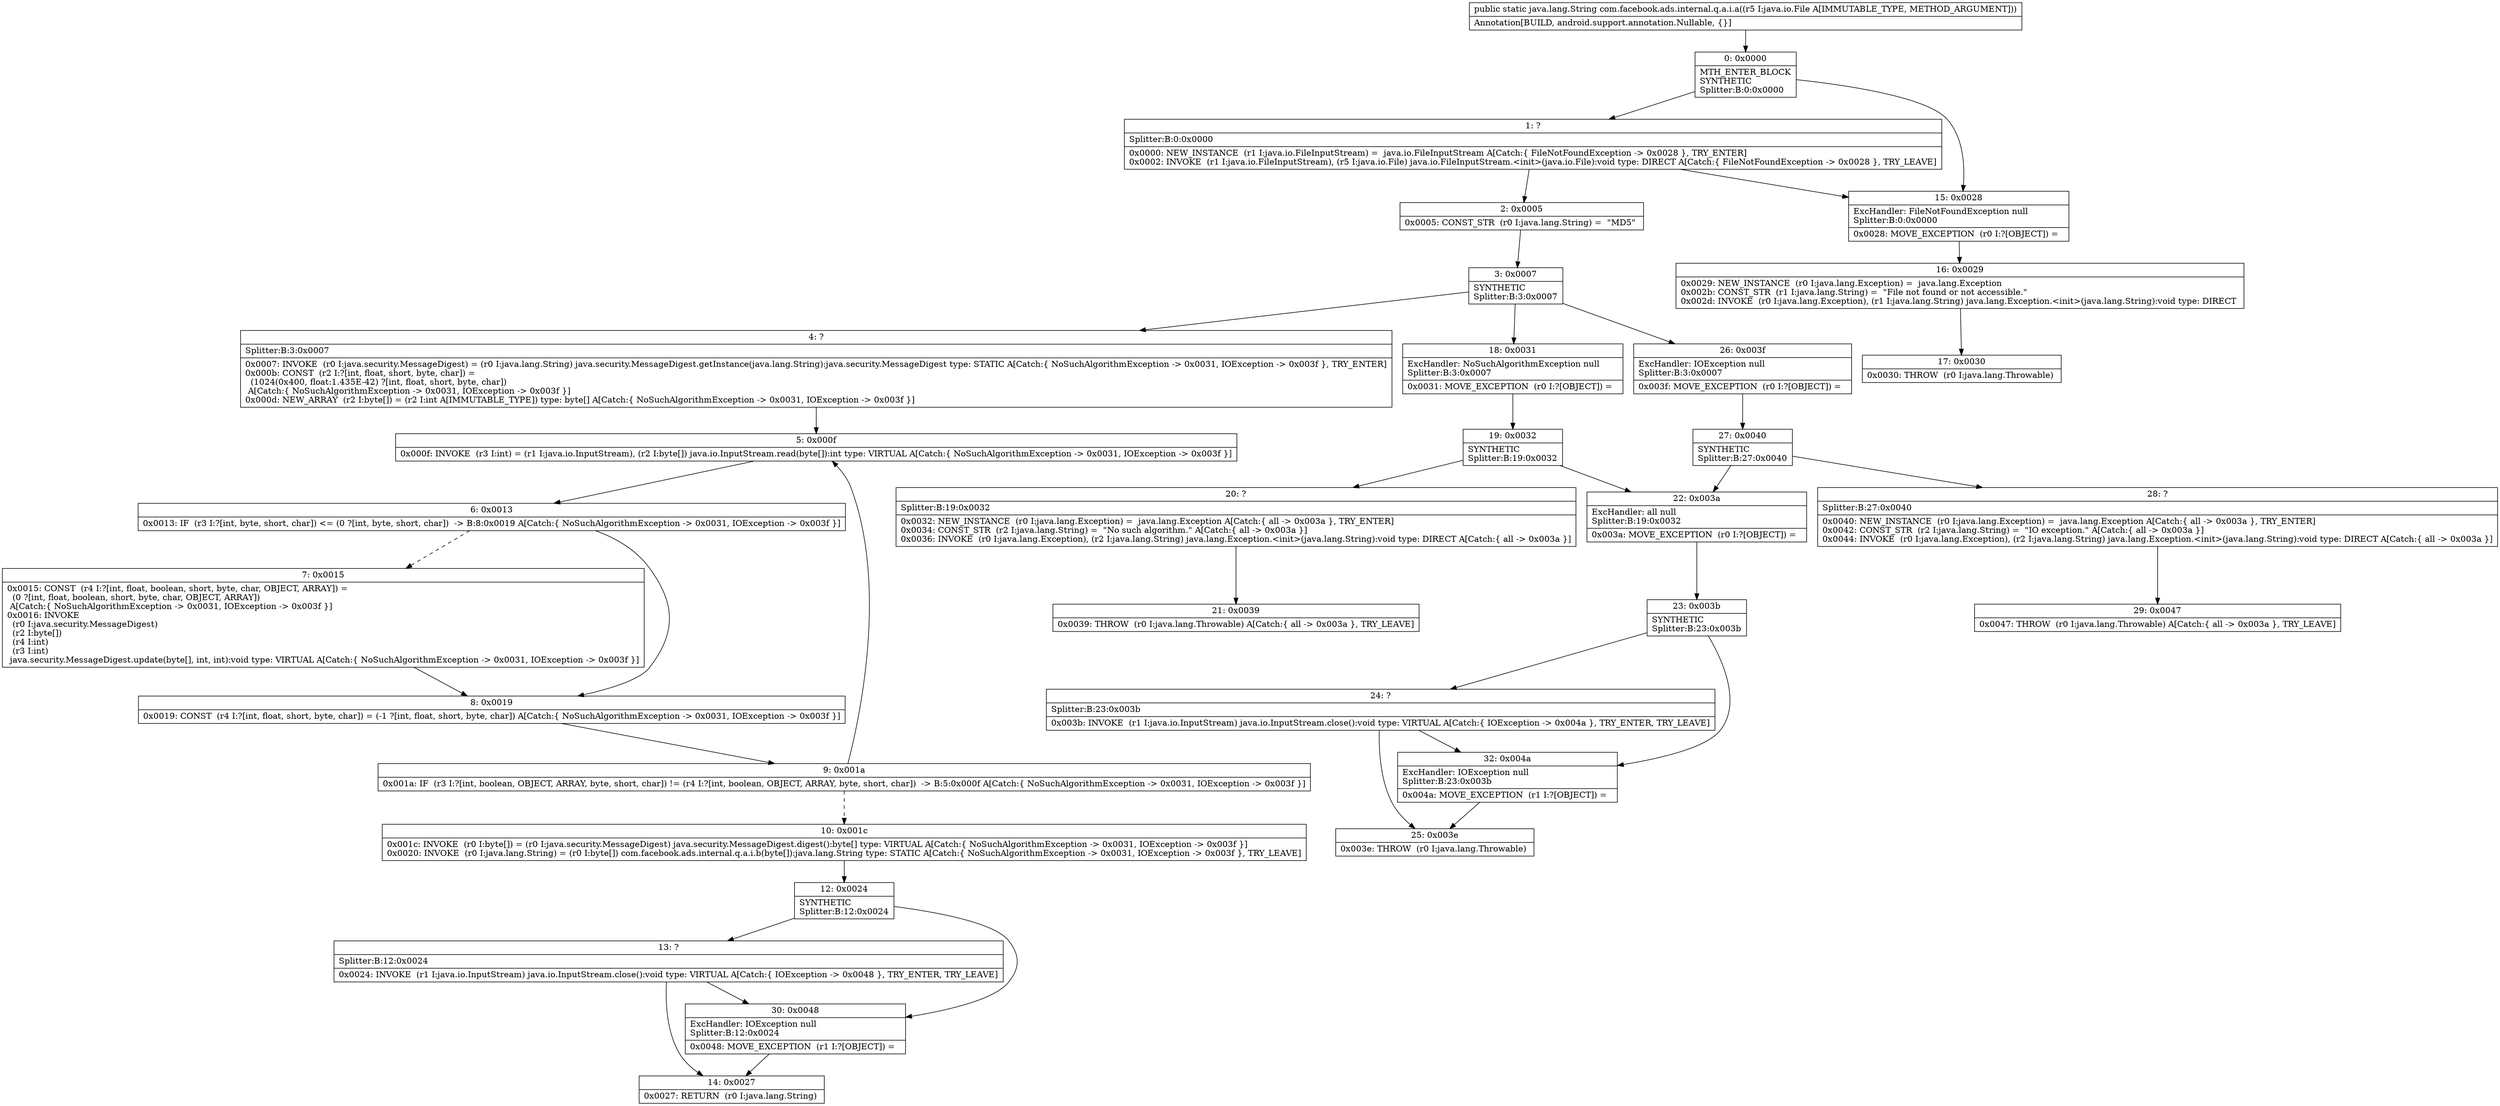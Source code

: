 digraph "CFG forcom.facebook.ads.internal.q.a.i.a(Ljava\/io\/File;)Ljava\/lang\/String;" {
Node_0 [shape=record,label="{0\:\ 0x0000|MTH_ENTER_BLOCK\lSYNTHETIC\lSplitter:B:0:0x0000\l}"];
Node_1 [shape=record,label="{1\:\ ?|Splitter:B:0:0x0000\l|0x0000: NEW_INSTANCE  (r1 I:java.io.FileInputStream) =  java.io.FileInputStream A[Catch:\{ FileNotFoundException \-\> 0x0028 \}, TRY_ENTER]\l0x0002: INVOKE  (r1 I:java.io.FileInputStream), (r5 I:java.io.File) java.io.FileInputStream.\<init\>(java.io.File):void type: DIRECT A[Catch:\{ FileNotFoundException \-\> 0x0028 \}, TRY_LEAVE]\l}"];
Node_2 [shape=record,label="{2\:\ 0x0005|0x0005: CONST_STR  (r0 I:java.lang.String) =  \"MD5\" \l}"];
Node_3 [shape=record,label="{3\:\ 0x0007|SYNTHETIC\lSplitter:B:3:0x0007\l}"];
Node_4 [shape=record,label="{4\:\ ?|Splitter:B:3:0x0007\l|0x0007: INVOKE  (r0 I:java.security.MessageDigest) = (r0 I:java.lang.String) java.security.MessageDigest.getInstance(java.lang.String):java.security.MessageDigest type: STATIC A[Catch:\{ NoSuchAlgorithmException \-\> 0x0031, IOException \-\> 0x003f \}, TRY_ENTER]\l0x000b: CONST  (r2 I:?[int, float, short, byte, char]) = \l  (1024(0x400, float:1.435E\-42) ?[int, float, short, byte, char])\l A[Catch:\{ NoSuchAlgorithmException \-\> 0x0031, IOException \-\> 0x003f \}]\l0x000d: NEW_ARRAY  (r2 I:byte[]) = (r2 I:int A[IMMUTABLE_TYPE]) type: byte[] A[Catch:\{ NoSuchAlgorithmException \-\> 0x0031, IOException \-\> 0x003f \}]\l}"];
Node_5 [shape=record,label="{5\:\ 0x000f|0x000f: INVOKE  (r3 I:int) = (r1 I:java.io.InputStream), (r2 I:byte[]) java.io.InputStream.read(byte[]):int type: VIRTUAL A[Catch:\{ NoSuchAlgorithmException \-\> 0x0031, IOException \-\> 0x003f \}]\l}"];
Node_6 [shape=record,label="{6\:\ 0x0013|0x0013: IF  (r3 I:?[int, byte, short, char]) \<= (0 ?[int, byte, short, char])  \-\> B:8:0x0019 A[Catch:\{ NoSuchAlgorithmException \-\> 0x0031, IOException \-\> 0x003f \}]\l}"];
Node_7 [shape=record,label="{7\:\ 0x0015|0x0015: CONST  (r4 I:?[int, float, boolean, short, byte, char, OBJECT, ARRAY]) = \l  (0 ?[int, float, boolean, short, byte, char, OBJECT, ARRAY])\l A[Catch:\{ NoSuchAlgorithmException \-\> 0x0031, IOException \-\> 0x003f \}]\l0x0016: INVOKE  \l  (r0 I:java.security.MessageDigest)\l  (r2 I:byte[])\l  (r4 I:int)\l  (r3 I:int)\l java.security.MessageDigest.update(byte[], int, int):void type: VIRTUAL A[Catch:\{ NoSuchAlgorithmException \-\> 0x0031, IOException \-\> 0x003f \}]\l}"];
Node_8 [shape=record,label="{8\:\ 0x0019|0x0019: CONST  (r4 I:?[int, float, short, byte, char]) = (\-1 ?[int, float, short, byte, char]) A[Catch:\{ NoSuchAlgorithmException \-\> 0x0031, IOException \-\> 0x003f \}]\l}"];
Node_9 [shape=record,label="{9\:\ 0x001a|0x001a: IF  (r3 I:?[int, boolean, OBJECT, ARRAY, byte, short, char]) != (r4 I:?[int, boolean, OBJECT, ARRAY, byte, short, char])  \-\> B:5:0x000f A[Catch:\{ NoSuchAlgorithmException \-\> 0x0031, IOException \-\> 0x003f \}]\l}"];
Node_10 [shape=record,label="{10\:\ 0x001c|0x001c: INVOKE  (r0 I:byte[]) = (r0 I:java.security.MessageDigest) java.security.MessageDigest.digest():byte[] type: VIRTUAL A[Catch:\{ NoSuchAlgorithmException \-\> 0x0031, IOException \-\> 0x003f \}]\l0x0020: INVOKE  (r0 I:java.lang.String) = (r0 I:byte[]) com.facebook.ads.internal.q.a.i.b(byte[]):java.lang.String type: STATIC A[Catch:\{ NoSuchAlgorithmException \-\> 0x0031, IOException \-\> 0x003f \}, TRY_LEAVE]\l}"];
Node_12 [shape=record,label="{12\:\ 0x0024|SYNTHETIC\lSplitter:B:12:0x0024\l}"];
Node_13 [shape=record,label="{13\:\ ?|Splitter:B:12:0x0024\l|0x0024: INVOKE  (r1 I:java.io.InputStream) java.io.InputStream.close():void type: VIRTUAL A[Catch:\{ IOException \-\> 0x0048 \}, TRY_ENTER, TRY_LEAVE]\l}"];
Node_14 [shape=record,label="{14\:\ 0x0027|0x0027: RETURN  (r0 I:java.lang.String) \l}"];
Node_15 [shape=record,label="{15\:\ 0x0028|ExcHandler: FileNotFoundException null\lSplitter:B:0:0x0000\l|0x0028: MOVE_EXCEPTION  (r0 I:?[OBJECT]) =  \l}"];
Node_16 [shape=record,label="{16\:\ 0x0029|0x0029: NEW_INSTANCE  (r0 I:java.lang.Exception) =  java.lang.Exception \l0x002b: CONST_STR  (r1 I:java.lang.String) =  \"File not found or not accessible.\" \l0x002d: INVOKE  (r0 I:java.lang.Exception), (r1 I:java.lang.String) java.lang.Exception.\<init\>(java.lang.String):void type: DIRECT \l}"];
Node_17 [shape=record,label="{17\:\ 0x0030|0x0030: THROW  (r0 I:java.lang.Throwable) \l}"];
Node_18 [shape=record,label="{18\:\ 0x0031|ExcHandler: NoSuchAlgorithmException null\lSplitter:B:3:0x0007\l|0x0031: MOVE_EXCEPTION  (r0 I:?[OBJECT]) =  \l}"];
Node_19 [shape=record,label="{19\:\ 0x0032|SYNTHETIC\lSplitter:B:19:0x0032\l}"];
Node_20 [shape=record,label="{20\:\ ?|Splitter:B:19:0x0032\l|0x0032: NEW_INSTANCE  (r0 I:java.lang.Exception) =  java.lang.Exception A[Catch:\{ all \-\> 0x003a \}, TRY_ENTER]\l0x0034: CONST_STR  (r2 I:java.lang.String) =  \"No such algorithm.\" A[Catch:\{ all \-\> 0x003a \}]\l0x0036: INVOKE  (r0 I:java.lang.Exception), (r2 I:java.lang.String) java.lang.Exception.\<init\>(java.lang.String):void type: DIRECT A[Catch:\{ all \-\> 0x003a \}]\l}"];
Node_21 [shape=record,label="{21\:\ 0x0039|0x0039: THROW  (r0 I:java.lang.Throwable) A[Catch:\{ all \-\> 0x003a \}, TRY_LEAVE]\l}"];
Node_22 [shape=record,label="{22\:\ 0x003a|ExcHandler: all null\lSplitter:B:19:0x0032\l|0x003a: MOVE_EXCEPTION  (r0 I:?[OBJECT]) =  \l}"];
Node_23 [shape=record,label="{23\:\ 0x003b|SYNTHETIC\lSplitter:B:23:0x003b\l}"];
Node_24 [shape=record,label="{24\:\ ?|Splitter:B:23:0x003b\l|0x003b: INVOKE  (r1 I:java.io.InputStream) java.io.InputStream.close():void type: VIRTUAL A[Catch:\{ IOException \-\> 0x004a \}, TRY_ENTER, TRY_LEAVE]\l}"];
Node_25 [shape=record,label="{25\:\ 0x003e|0x003e: THROW  (r0 I:java.lang.Throwable) \l}"];
Node_26 [shape=record,label="{26\:\ 0x003f|ExcHandler: IOException null\lSplitter:B:3:0x0007\l|0x003f: MOVE_EXCEPTION  (r0 I:?[OBJECT]) =  \l}"];
Node_27 [shape=record,label="{27\:\ 0x0040|SYNTHETIC\lSplitter:B:27:0x0040\l}"];
Node_28 [shape=record,label="{28\:\ ?|Splitter:B:27:0x0040\l|0x0040: NEW_INSTANCE  (r0 I:java.lang.Exception) =  java.lang.Exception A[Catch:\{ all \-\> 0x003a \}, TRY_ENTER]\l0x0042: CONST_STR  (r2 I:java.lang.String) =  \"IO exception.\" A[Catch:\{ all \-\> 0x003a \}]\l0x0044: INVOKE  (r0 I:java.lang.Exception), (r2 I:java.lang.String) java.lang.Exception.\<init\>(java.lang.String):void type: DIRECT A[Catch:\{ all \-\> 0x003a \}]\l}"];
Node_29 [shape=record,label="{29\:\ 0x0047|0x0047: THROW  (r0 I:java.lang.Throwable) A[Catch:\{ all \-\> 0x003a \}, TRY_LEAVE]\l}"];
Node_30 [shape=record,label="{30\:\ 0x0048|ExcHandler: IOException null\lSplitter:B:12:0x0024\l|0x0048: MOVE_EXCEPTION  (r1 I:?[OBJECT]) =  \l}"];
Node_32 [shape=record,label="{32\:\ 0x004a|ExcHandler: IOException null\lSplitter:B:23:0x003b\l|0x004a: MOVE_EXCEPTION  (r1 I:?[OBJECT]) =  \l}"];
MethodNode[shape=record,label="{public static java.lang.String com.facebook.ads.internal.q.a.i.a((r5 I:java.io.File A[IMMUTABLE_TYPE, METHOD_ARGUMENT]))  | Annotation[BUILD, android.support.annotation.Nullable, \{\}]\l}"];
MethodNode -> Node_0;
Node_0 -> Node_1;
Node_0 -> Node_15;
Node_1 -> Node_2;
Node_1 -> Node_15;
Node_2 -> Node_3;
Node_3 -> Node_4;
Node_3 -> Node_18;
Node_3 -> Node_26;
Node_4 -> Node_5;
Node_5 -> Node_6;
Node_6 -> Node_7[style=dashed];
Node_6 -> Node_8;
Node_7 -> Node_8;
Node_8 -> Node_9;
Node_9 -> Node_5;
Node_9 -> Node_10[style=dashed];
Node_10 -> Node_12;
Node_12 -> Node_13;
Node_12 -> Node_30;
Node_13 -> Node_14;
Node_13 -> Node_30;
Node_15 -> Node_16;
Node_16 -> Node_17;
Node_18 -> Node_19;
Node_19 -> Node_20;
Node_19 -> Node_22;
Node_20 -> Node_21;
Node_22 -> Node_23;
Node_23 -> Node_24;
Node_23 -> Node_32;
Node_24 -> Node_25;
Node_24 -> Node_32;
Node_26 -> Node_27;
Node_27 -> Node_28;
Node_27 -> Node_22;
Node_28 -> Node_29;
Node_30 -> Node_14;
Node_32 -> Node_25;
}

